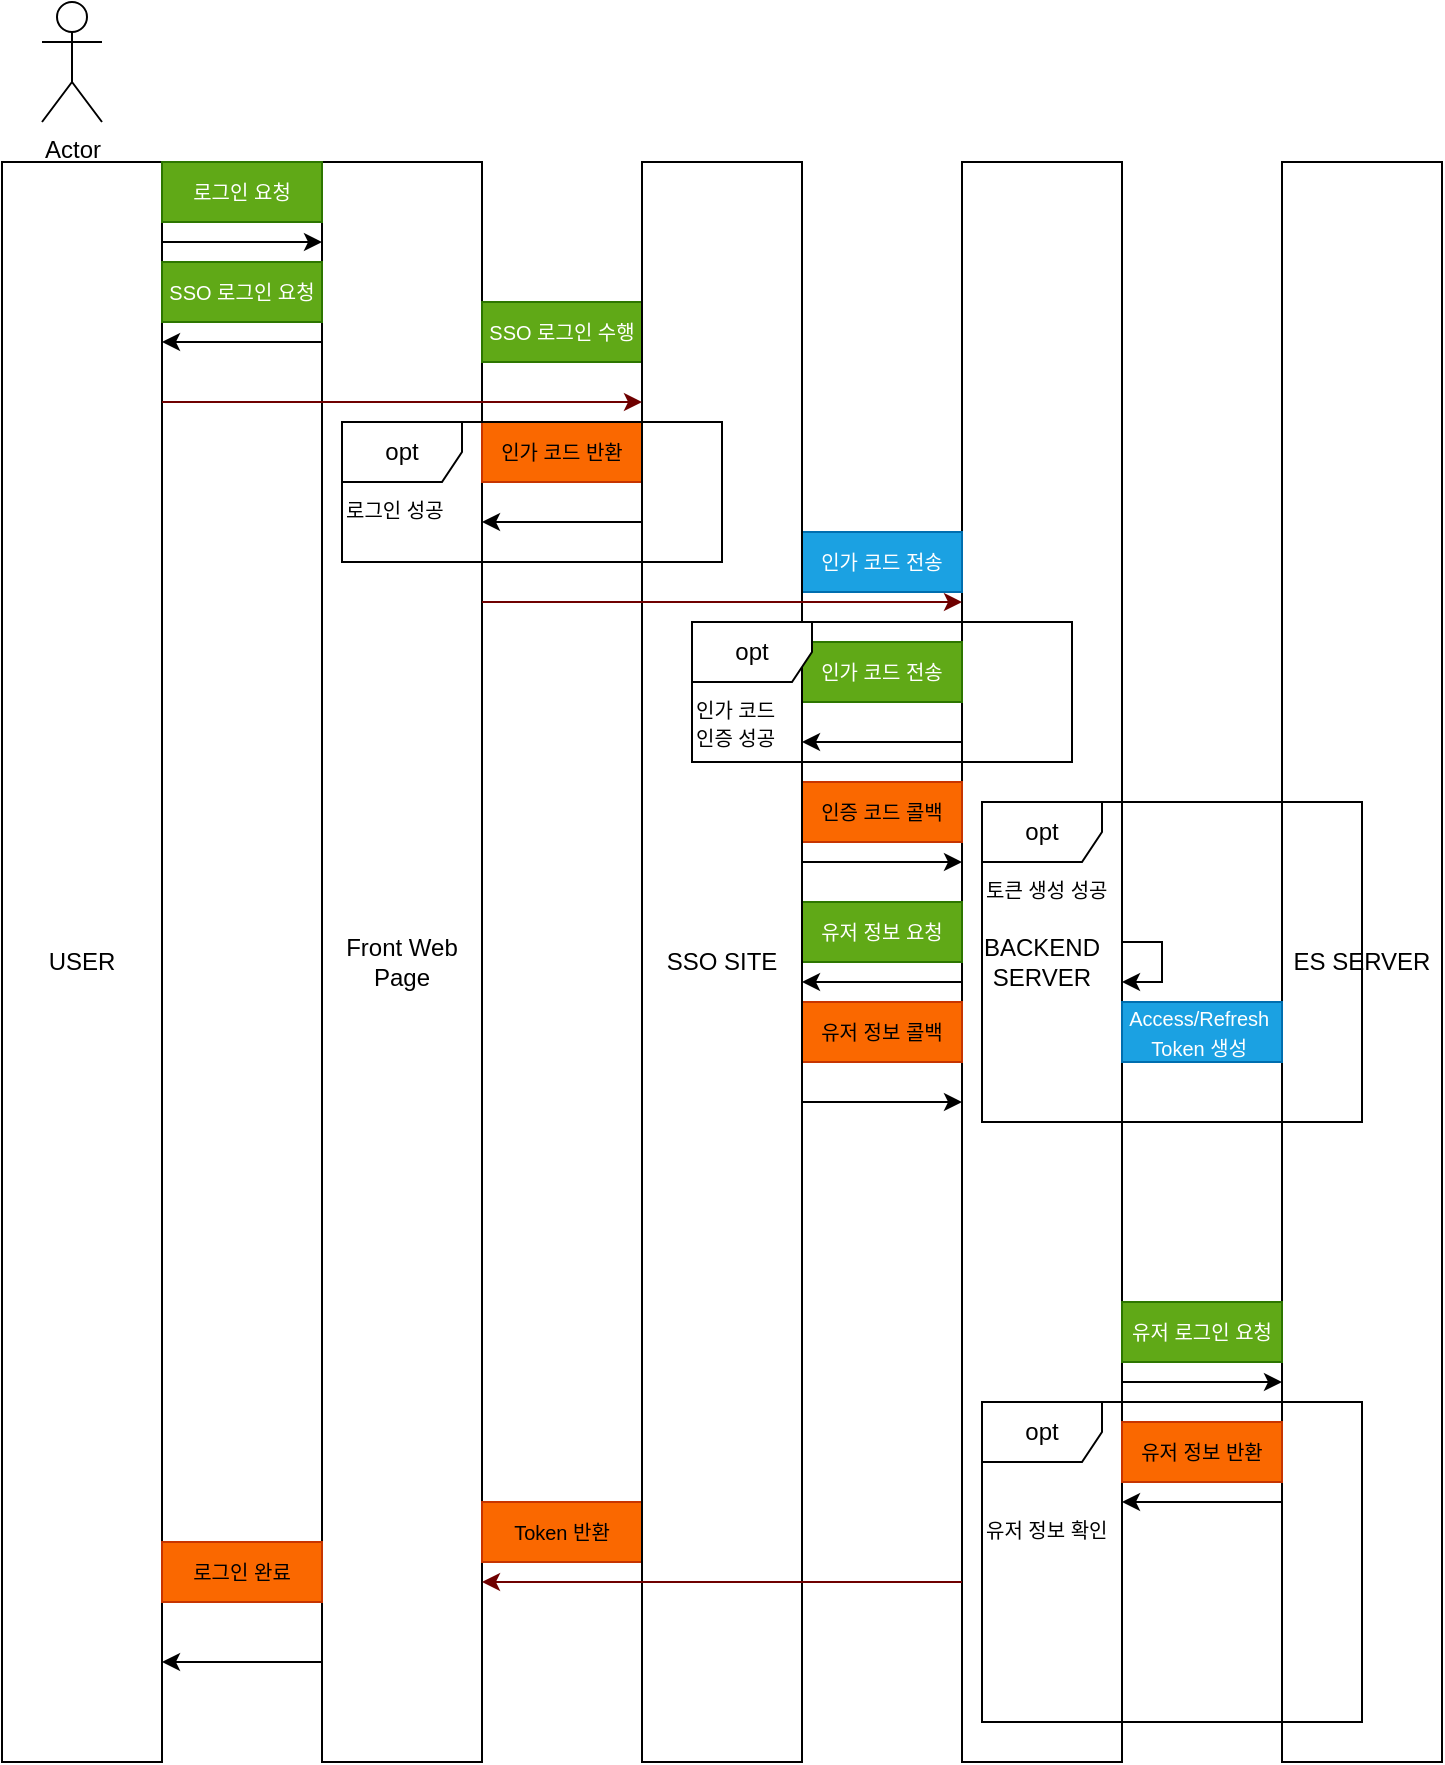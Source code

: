 <mxfile version="26.2.13">
  <diagram name="페이지-1" id="GQ-tCCjJTIzo3Opnk_Zn">
    <mxGraphModel dx="816" dy="444" grid="1" gridSize="10" guides="1" tooltips="1" connect="1" arrows="1" fold="1" page="1" pageScale="1" pageWidth="827" pageHeight="1169" background="none" math="0" shadow="0">
      <root>
        <mxCell id="0" />
        <mxCell id="1" parent="0" />
        <mxCell id="nSttxIIMll4KHx_Wchx--1" style="edgeStyle=orthogonalEdgeStyle;rounded=0;orthogonalLoop=1;jettySize=auto;html=1;" parent="1" source="nSttxIIMll4KHx_Wchx--2" target="nSttxIIMll4KHx_Wchx--6" edge="1">
          <mxGeometry relative="1" as="geometry">
            <Array as="points">
              <mxPoint x="160" y="120" />
              <mxPoint x="160" y="120" />
            </Array>
          </mxGeometry>
        </mxCell>
        <mxCell id="nSttxIIMll4KHx_Wchx--2" value="USER" style="rounded=0;whiteSpace=wrap;html=1;" parent="1" vertex="1">
          <mxGeometry x="40" y="80" width="80" height="800" as="geometry" />
        </mxCell>
        <mxCell id="nSttxIIMll4KHx_Wchx--3" value="Actor" style="shape=umlActor;verticalLabelPosition=bottom;verticalAlign=top;html=1;outlineConnect=0;" parent="1" vertex="1">
          <mxGeometry x="60" width="30" height="60" as="geometry" />
        </mxCell>
        <mxCell id="nSttxIIMll4KHx_Wchx--4" style="edgeStyle=orthogonalEdgeStyle;rounded=0;orthogonalLoop=1;jettySize=auto;html=1;" parent="1" source="nSttxIIMll4KHx_Wchx--6" target="nSttxIIMll4KHx_Wchx--2" edge="1">
          <mxGeometry relative="1" as="geometry">
            <Array as="points">
              <mxPoint x="150" y="170" />
              <mxPoint x="150" y="170" />
            </Array>
          </mxGeometry>
        </mxCell>
        <mxCell id="nSttxIIMll4KHx_Wchx--5" style="edgeStyle=orthogonalEdgeStyle;rounded=0;orthogonalLoop=1;jettySize=auto;html=1;" parent="1" source="nSttxIIMll4KHx_Wchx--6" target="nSttxIIMll4KHx_Wchx--2" edge="1">
          <mxGeometry relative="1" as="geometry">
            <Array as="points">
              <mxPoint x="170" y="830" />
              <mxPoint x="170" y="830" />
            </Array>
          </mxGeometry>
        </mxCell>
        <mxCell id="nSttxIIMll4KHx_Wchx--6" value="Front Web Page" style="rounded=0;whiteSpace=wrap;html=1;" parent="1" vertex="1">
          <mxGeometry x="200" y="80" width="80" height="800" as="geometry" />
        </mxCell>
        <mxCell id="nSttxIIMll4KHx_Wchx--7" style="edgeStyle=orthogonalEdgeStyle;rounded=0;orthogonalLoop=1;jettySize=auto;html=1;" parent="1" source="nSttxIIMll4KHx_Wchx--29" target="nSttxIIMll4KHx_Wchx--11" edge="1">
          <mxGeometry relative="1" as="geometry">
            <Array as="points">
              <mxPoint x="460" y="430" />
              <mxPoint x="460" y="430" />
            </Array>
          </mxGeometry>
        </mxCell>
        <mxCell id="nSttxIIMll4KHx_Wchx--8" style="edgeStyle=orthogonalEdgeStyle;rounded=0;orthogonalLoop=1;jettySize=auto;html=1;" parent="1" edge="1">
          <mxGeometry relative="1" as="geometry">
            <mxPoint x="520" y="370.0" as="sourcePoint" />
            <mxPoint x="440" y="370.0" as="targetPoint" />
            <Array as="points">
              <mxPoint x="480" y="370" />
              <mxPoint x="480" y="370" />
            </Array>
          </mxGeometry>
        </mxCell>
        <mxCell id="nSttxIIMll4KHx_Wchx--9" style="edgeStyle=orthogonalEdgeStyle;rounded=0;orthogonalLoop=1;jettySize=auto;html=1;" parent="1" source="nSttxIIMll4KHx_Wchx--11" target="nSttxIIMll4KHx_Wchx--29" edge="1">
          <mxGeometry relative="1" as="geometry">
            <Array as="points">
              <mxPoint x="490" y="490" />
              <mxPoint x="490" y="490" />
            </Array>
          </mxGeometry>
        </mxCell>
        <mxCell id="nSttxIIMll4KHx_Wchx--10" style="edgeStyle=orthogonalEdgeStyle;rounded=0;orthogonalLoop=1;jettySize=auto;html=1;" parent="1" source="nSttxIIMll4KHx_Wchx--11" target="nSttxIIMll4KHx_Wchx--12" edge="1">
          <mxGeometry relative="1" as="geometry">
            <Array as="points">
              <mxPoint x="640" y="690" />
              <mxPoint x="640" y="690" />
            </Array>
          </mxGeometry>
        </mxCell>
        <mxCell id="nSttxIIMll4KHx_Wchx--11" value="BACKEND SERVER" style="rounded=0;whiteSpace=wrap;html=1;" parent="1" vertex="1">
          <mxGeometry x="520" y="80" width="80" height="800" as="geometry" />
        </mxCell>
        <mxCell id="99yUXI5VuLgfICLjaxx7-8" style="edgeStyle=orthogonalEdgeStyle;rounded=0;orthogonalLoop=1;jettySize=auto;html=1;exitX=0;exitY=0.5;exitDx=0;exitDy=0;" edge="1" parent="1" source="nSttxIIMll4KHx_Wchx--12" target="nSttxIIMll4KHx_Wchx--11">
          <mxGeometry relative="1" as="geometry">
            <Array as="points">
              <mxPoint x="680" y="750" />
            </Array>
          </mxGeometry>
        </mxCell>
        <mxCell id="nSttxIIMll4KHx_Wchx--12" value="ES SERVER" style="rounded=0;whiteSpace=wrap;html=1;" parent="1" vertex="1">
          <mxGeometry x="680" y="80" width="80" height="800" as="geometry" />
        </mxCell>
        <mxCell id="nSttxIIMll4KHx_Wchx--13" value="&lt;font style=&quot;font-size: 10px;&quot;&gt;로그인 요청&lt;/font&gt;" style="text;html=1;align=center;verticalAlign=middle;whiteSpace=wrap;rounded=0;fillColor=#60a917;fontColor=#ffffff;strokeColor=#2D7600;" parent="1" vertex="1">
          <mxGeometry x="120" y="80" width="80" height="30" as="geometry" />
        </mxCell>
        <mxCell id="nSttxIIMll4KHx_Wchx--14" value="&lt;font style=&quot;font-size: 10px;&quot;&gt;SSO 로그인 요청&lt;/font&gt;" style="text;html=1;align=center;verticalAlign=middle;whiteSpace=wrap;rounded=0;fillColor=#60a917;strokeColor=#2D7600;fontColor=#ffffff;" parent="1" vertex="1">
          <mxGeometry x="120" y="130" width="80" height="30" as="geometry" />
        </mxCell>
        <mxCell id="nSttxIIMll4KHx_Wchx--15" style="edgeStyle=orthogonalEdgeStyle;rounded=0;orthogonalLoop=1;jettySize=auto;html=1;exitX=0.5;exitY=1;exitDx=0;exitDy=0;" parent="1" source="nSttxIIMll4KHx_Wchx--14" target="nSttxIIMll4KHx_Wchx--14" edge="1">
          <mxGeometry relative="1" as="geometry" />
        </mxCell>
        <mxCell id="nSttxIIMll4KHx_Wchx--16" value="&lt;span style=&quot;font-size: 10px;&quot;&gt;SSO 로그인 수행&lt;/span&gt;" style="text;html=1;align=center;verticalAlign=middle;whiteSpace=wrap;rounded=0;fillColor=#60a917;fontColor=#ffffff;strokeColor=#2D7600;" parent="1" vertex="1">
          <mxGeometry x="280" y="150" width="80" height="30" as="geometry" />
        </mxCell>
        <mxCell id="nSttxIIMll4KHx_Wchx--17" value="&lt;span style=&quot;font-size: 10px;&quot;&gt;인가 코드 반환&lt;/span&gt;" style="text;html=1;align=center;verticalAlign=middle;whiteSpace=wrap;rounded=0;fillColor=#fa6800;fontColor=#000000;strokeColor=#C73500;" parent="1" vertex="1">
          <mxGeometry x="280" y="210" width="80" height="30" as="geometry" />
        </mxCell>
        <mxCell id="nSttxIIMll4KHx_Wchx--18" value="&lt;span style=&quot;font-size: 10px;&quot;&gt;인가 코드 전송&lt;/span&gt;" style="text;html=1;align=center;verticalAlign=middle;whiteSpace=wrap;rounded=0;fillColor=#1ba1e2;fontColor=#ffffff;strokeColor=#006EAF;" parent="1" vertex="1">
          <mxGeometry x="440" y="265" width="80" height="30" as="geometry" />
        </mxCell>
        <mxCell id="nSttxIIMll4KHx_Wchx--19" value="&lt;span style=&quot;font-size: 10px;&quot;&gt;인가 코드 전송&lt;/span&gt;" style="text;html=1;align=center;verticalAlign=middle;whiteSpace=wrap;rounded=0;fillColor=#60a917;fontColor=#ffffff;strokeColor=#2D7600;" parent="1" vertex="1">
          <mxGeometry x="440" y="320" width="80" height="30" as="geometry" />
        </mxCell>
        <mxCell id="nSttxIIMll4KHx_Wchx--20" value="&lt;span style=&quot;font-size: 10px;&quot;&gt;인증 코드 콜백&lt;/span&gt;" style="text;html=1;align=center;verticalAlign=middle;whiteSpace=wrap;rounded=0;fillColor=#fa6800;fontColor=#000000;strokeColor=#C73500;" parent="1" vertex="1">
          <mxGeometry x="440" y="390" width="80" height="30" as="geometry" />
        </mxCell>
        <mxCell id="nSttxIIMll4KHx_Wchx--21" value="&lt;span style=&quot;font-size: 10px;&quot;&gt;유저 정보 요청&lt;/span&gt;" style="text;html=1;align=center;verticalAlign=middle;whiteSpace=wrap;rounded=0;fillColor=#60a917;fontColor=#ffffff;strokeColor=#2D7600;" parent="1" vertex="1">
          <mxGeometry x="440" y="450" width="80" height="30" as="geometry" />
        </mxCell>
        <mxCell id="nSttxIIMll4KHx_Wchx--22" value="&lt;span style=&quot;font-size: 10px;&quot;&gt;유저 정보 콜백&lt;/span&gt;" style="text;html=1;align=center;verticalAlign=middle;whiteSpace=wrap;rounded=0;fillColor=#fa6800;fontColor=#000000;strokeColor=#C73500;" parent="1" vertex="1">
          <mxGeometry x="440" y="500" width="80" height="30" as="geometry" />
        </mxCell>
        <mxCell id="nSttxIIMll4KHx_Wchx--23" value="&lt;span style=&quot;font-size: 10px;&quot;&gt;유저 로그인 요청&lt;br&gt;&lt;/span&gt;" style="text;html=1;align=center;verticalAlign=middle;whiteSpace=wrap;rounded=0;fillColor=#60a917;fontColor=#ffffff;strokeColor=#2D7600;" parent="1" vertex="1">
          <mxGeometry x="600" y="650" width="80" height="30" as="geometry" />
        </mxCell>
        <mxCell id="nSttxIIMll4KHx_Wchx--24" value="&lt;font style=&quot;font-size: 10px;&quot;&gt;Access/Refresh&amp;nbsp; Token 생성&amp;nbsp;&lt;/font&gt;" style="text;html=1;align=center;verticalAlign=middle;whiteSpace=wrap;rounded=0;fillColor=#1ba1e2;fontColor=#ffffff;strokeColor=#006EAF;" parent="1" vertex="1">
          <mxGeometry x="600" y="500" width="80" height="30" as="geometry" />
        </mxCell>
        <mxCell id="nSttxIIMll4KHx_Wchx--25" value="&lt;span style=&quot;font-size: 10px;&quot;&gt;Token 반환&lt;/span&gt;" style="text;html=1;align=center;verticalAlign=middle;whiteSpace=wrap;rounded=0;fillColor=#fa6800;fontColor=#000000;strokeColor=#C73500;" parent="1" vertex="1">
          <mxGeometry x="280" y="750" width="80" height="30" as="geometry" />
        </mxCell>
        <mxCell id="nSttxIIMll4KHx_Wchx--26" value="&lt;span style=&quot;font-size: 10px;&quot;&gt;로그인 완료&lt;/span&gt;" style="text;html=1;align=center;verticalAlign=middle;whiteSpace=wrap;rounded=0;fillColor=#fa6800;fontColor=#000000;strokeColor=#C73500;" parent="1" vertex="1">
          <mxGeometry x="120" y="770" width="80" height="30" as="geometry" />
        </mxCell>
        <mxCell id="nSttxIIMll4KHx_Wchx--27" style="edgeStyle=orthogonalEdgeStyle;rounded=0;orthogonalLoop=1;jettySize=auto;html=1;" parent="1" source="nSttxIIMll4KHx_Wchx--29" target="nSttxIIMll4KHx_Wchx--6" edge="1">
          <mxGeometry relative="1" as="geometry">
            <Array as="points">
              <mxPoint x="320" y="260" />
              <mxPoint x="320" y="260" />
            </Array>
          </mxGeometry>
        </mxCell>
        <mxCell id="nSttxIIMll4KHx_Wchx--28" style="edgeStyle=orthogonalEdgeStyle;rounded=0;orthogonalLoop=1;jettySize=auto;html=1;" parent="1" source="nSttxIIMll4KHx_Wchx--29" target="nSttxIIMll4KHx_Wchx--11" edge="1">
          <mxGeometry relative="1" as="geometry">
            <Array as="points">
              <mxPoint x="480" y="550" />
              <mxPoint x="480" y="550" />
            </Array>
          </mxGeometry>
        </mxCell>
        <mxCell id="nSttxIIMll4KHx_Wchx--29" value="SSO SITE" style="rounded=0;whiteSpace=wrap;html=1;" parent="1" vertex="1">
          <mxGeometry x="360" y="80" width="80" height="800" as="geometry" />
        </mxCell>
        <mxCell id="nSttxIIMll4KHx_Wchx--30" style="edgeStyle=orthogonalEdgeStyle;rounded=0;orthogonalLoop=1;jettySize=auto;html=1;fillColor=#a20025;strokeColor=#6F0000;" parent="1" edge="1">
          <mxGeometry relative="1" as="geometry">
            <mxPoint x="120" y="200.0" as="sourcePoint" />
            <mxPoint x="360" y="200.0" as="targetPoint" />
            <Array as="points">
              <mxPoint x="310" y="200" />
              <mxPoint x="310" y="200" />
            </Array>
          </mxGeometry>
        </mxCell>
        <mxCell id="nSttxIIMll4KHx_Wchx--31" style="edgeStyle=orthogonalEdgeStyle;rounded=0;orthogonalLoop=1;jettySize=auto;html=1;fillColor=#a20025;strokeColor=#6F0000;" parent="1" source="nSttxIIMll4KHx_Wchx--6" target="nSttxIIMll4KHx_Wchx--11" edge="1">
          <mxGeometry relative="1" as="geometry">
            <Array as="points">
              <mxPoint x="400" y="300" />
              <mxPoint x="400" y="300" />
            </Array>
          </mxGeometry>
        </mxCell>
        <mxCell id="nSttxIIMll4KHx_Wchx--32" style="edgeStyle=orthogonalEdgeStyle;rounded=0;orthogonalLoop=1;jettySize=auto;html=1;" parent="1" source="nSttxIIMll4KHx_Wchx--11" target="nSttxIIMll4KHx_Wchx--11" edge="1">
          <mxGeometry relative="1" as="geometry" />
        </mxCell>
        <mxCell id="nSttxIIMll4KHx_Wchx--33" style="edgeStyle=orthogonalEdgeStyle;rounded=0;orthogonalLoop=1;jettySize=auto;html=1;fillColor=#a20025;strokeColor=#6F0000;" parent="1" source="nSttxIIMll4KHx_Wchx--11" target="nSttxIIMll4KHx_Wchx--6" edge="1">
          <mxGeometry relative="1" as="geometry">
            <Array as="points">
              <mxPoint x="400" y="790" />
              <mxPoint x="400" y="790" />
            </Array>
          </mxGeometry>
        </mxCell>
        <mxCell id="99yUXI5VuLgfICLjaxx7-1" value="opt" style="shape=umlFrame;whiteSpace=wrap;html=1;pointerEvents=0;" vertex="1" parent="1">
          <mxGeometry x="210" y="210" width="190" height="70" as="geometry" />
        </mxCell>
        <mxCell id="99yUXI5VuLgfICLjaxx7-2" value="&lt;span style=&quot;font-size: 10px; text-wrap-mode: nowrap;&quot;&gt;로그인 성공&lt;/span&gt;" style="text;whiteSpace=wrap;html=1;" vertex="1" parent="1">
          <mxGeometry x="210" y="240" width="90" height="40" as="geometry" />
        </mxCell>
        <mxCell id="99yUXI5VuLgfICLjaxx7-3" value="opt" style="shape=umlFrame;whiteSpace=wrap;html=1;pointerEvents=0;" vertex="1" parent="1">
          <mxGeometry x="385" y="310" width="190" height="70" as="geometry" />
        </mxCell>
        <mxCell id="99yUXI5VuLgfICLjaxx7-4" value="&lt;span style=&quot;font-size: 10px; text-wrap-mode: nowrap;&quot;&gt;인가 코드&lt;br&gt;인증 성공&lt;/span&gt;" style="text;whiteSpace=wrap;html=1;" vertex="1" parent="1">
          <mxGeometry x="385" y="340" width="90" height="40" as="geometry" />
        </mxCell>
        <mxCell id="99yUXI5VuLgfICLjaxx7-5" value="opt" style="shape=umlFrame;whiteSpace=wrap;html=1;pointerEvents=0;" vertex="1" parent="1">
          <mxGeometry x="530" y="400" width="190" height="160" as="geometry" />
        </mxCell>
        <mxCell id="99yUXI5VuLgfICLjaxx7-6" value="&lt;span style=&quot;font-size: 10px; text-wrap-mode: nowrap;&quot;&gt;토큰 생성 성공&lt;/span&gt;" style="text;whiteSpace=wrap;html=1;" vertex="1" parent="1">
          <mxGeometry x="530" y="430" width="90" height="30" as="geometry" />
        </mxCell>
        <mxCell id="99yUXI5VuLgfICLjaxx7-7" value="opt" style="shape=umlFrame;whiteSpace=wrap;html=1;pointerEvents=0;" vertex="1" parent="1">
          <mxGeometry x="530" y="700" width="190" height="160" as="geometry" />
        </mxCell>
        <mxCell id="99yUXI5VuLgfICLjaxx7-9" value="&lt;span style=&quot;font-size: 10px;&quot;&gt;유저 정보 반환&lt;/span&gt;" style="text;html=1;align=center;verticalAlign=middle;whiteSpace=wrap;rounded=0;fillColor=#fa6800;fontColor=#000000;strokeColor=#C73500;" vertex="1" parent="1">
          <mxGeometry x="600" y="710" width="80" height="30" as="geometry" />
        </mxCell>
        <mxCell id="99yUXI5VuLgfICLjaxx7-10" value="&lt;span style=&quot;font-size: 10px; text-wrap-mode: nowrap;&quot;&gt;유저 정보 확인&lt;/span&gt;" style="text;whiteSpace=wrap;html=1;" vertex="1" parent="1">
          <mxGeometry x="530" y="750" width="90" height="30" as="geometry" />
        </mxCell>
      </root>
    </mxGraphModel>
  </diagram>
</mxfile>
